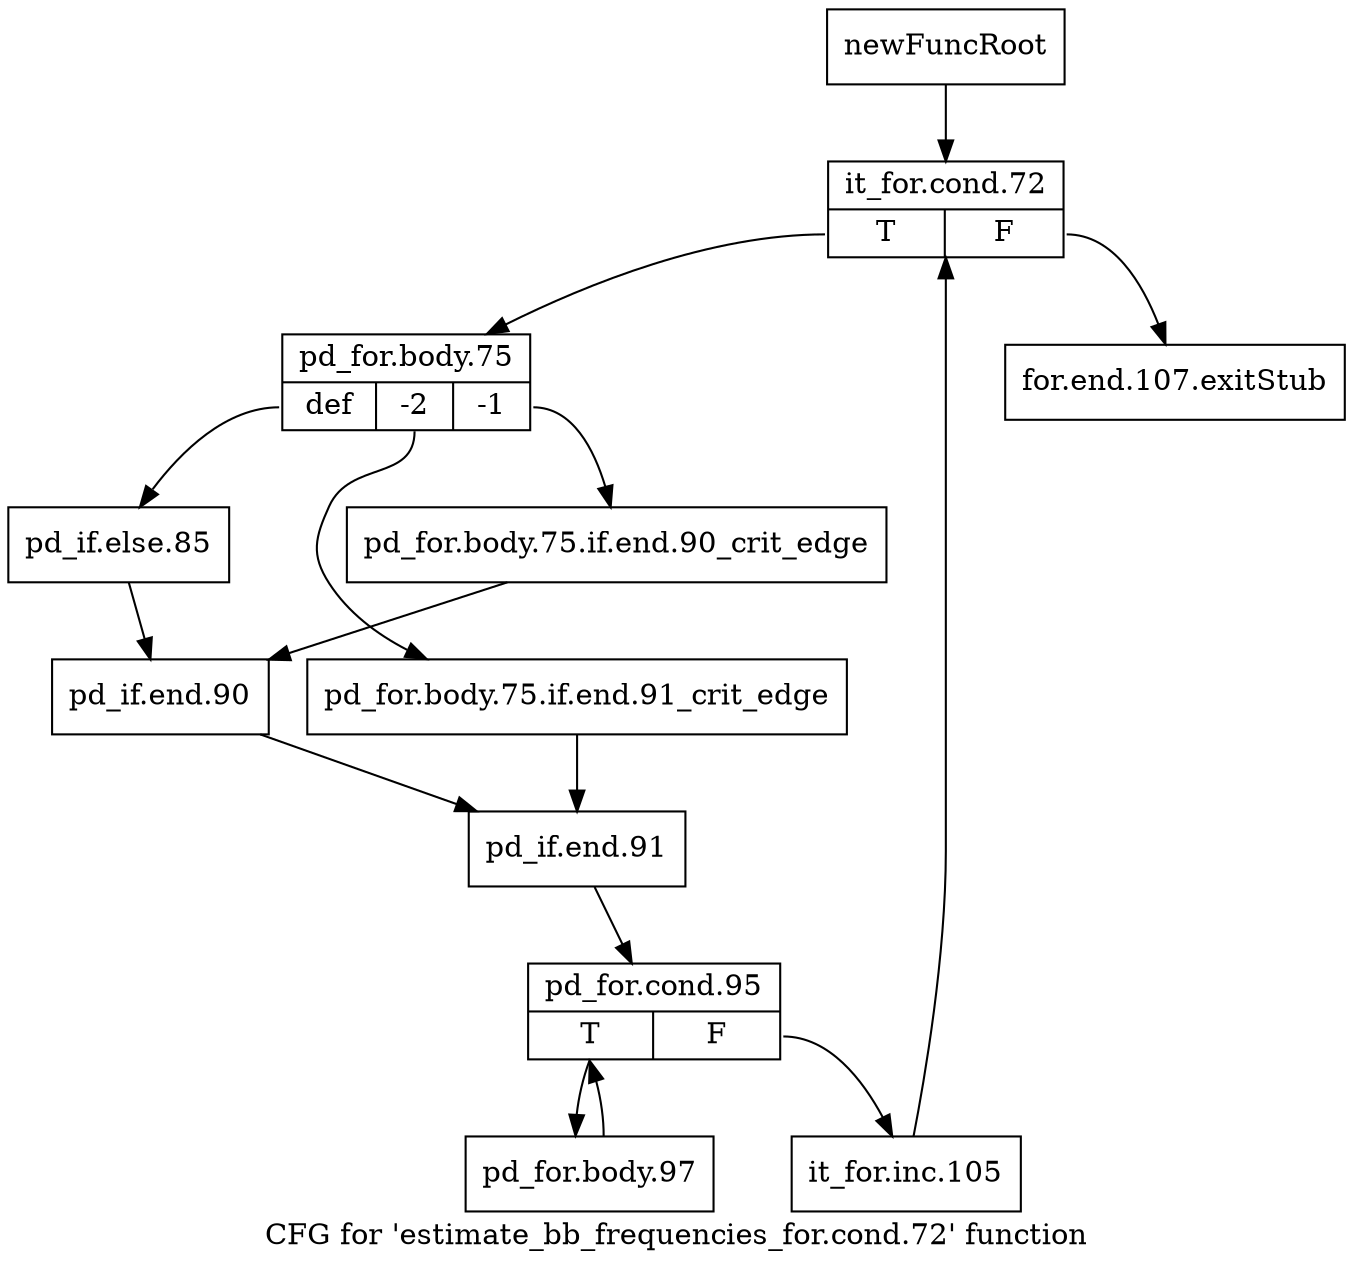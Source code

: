 digraph "CFG for 'estimate_bb_frequencies_for.cond.72' function" {
	label="CFG for 'estimate_bb_frequencies_for.cond.72' function";

	Node0xb7637a0 [shape=record,label="{newFuncRoot}"];
	Node0xb7637a0 -> Node0xb763840;
	Node0xb7637f0 [shape=record,label="{for.end.107.exitStub}"];
	Node0xb763840 [shape=record,label="{it_for.cond.72|{<s0>T|<s1>F}}"];
	Node0xb763840:s0 -> Node0xb763890;
	Node0xb763840:s1 -> Node0xb7637f0;
	Node0xb763890 [shape=record,label="{pd_for.body.75|{<s0>def|<s1>-2|<s2>-1}}"];
	Node0xb763890:s0 -> Node0xb763980;
	Node0xb763890:s1 -> Node0xb763930;
	Node0xb763890:s2 -> Node0xb7638e0;
	Node0xb7638e0 [shape=record,label="{pd_for.body.75.if.end.90_crit_edge}"];
	Node0xb7638e0 -> Node0xb7639d0;
	Node0xb763930 [shape=record,label="{pd_for.body.75.if.end.91_crit_edge}"];
	Node0xb763930 -> Node0xb763a20;
	Node0xb763980 [shape=record,label="{pd_if.else.85}"];
	Node0xb763980 -> Node0xb7639d0;
	Node0xb7639d0 [shape=record,label="{pd_if.end.90}"];
	Node0xb7639d0 -> Node0xb763a20;
	Node0xb763a20 [shape=record,label="{pd_if.end.91}"];
	Node0xb763a20 -> Node0xb763a70;
	Node0xb763a70 [shape=record,label="{pd_for.cond.95|{<s0>T|<s1>F}}"];
	Node0xb763a70:s0 -> Node0xb763b10;
	Node0xb763a70:s1 -> Node0xb763ac0;
	Node0xb763ac0 [shape=record,label="{it_for.inc.105}"];
	Node0xb763ac0 -> Node0xb763840;
	Node0xb763b10 [shape=record,label="{pd_for.body.97}"];
	Node0xb763b10 -> Node0xb763a70;
}
